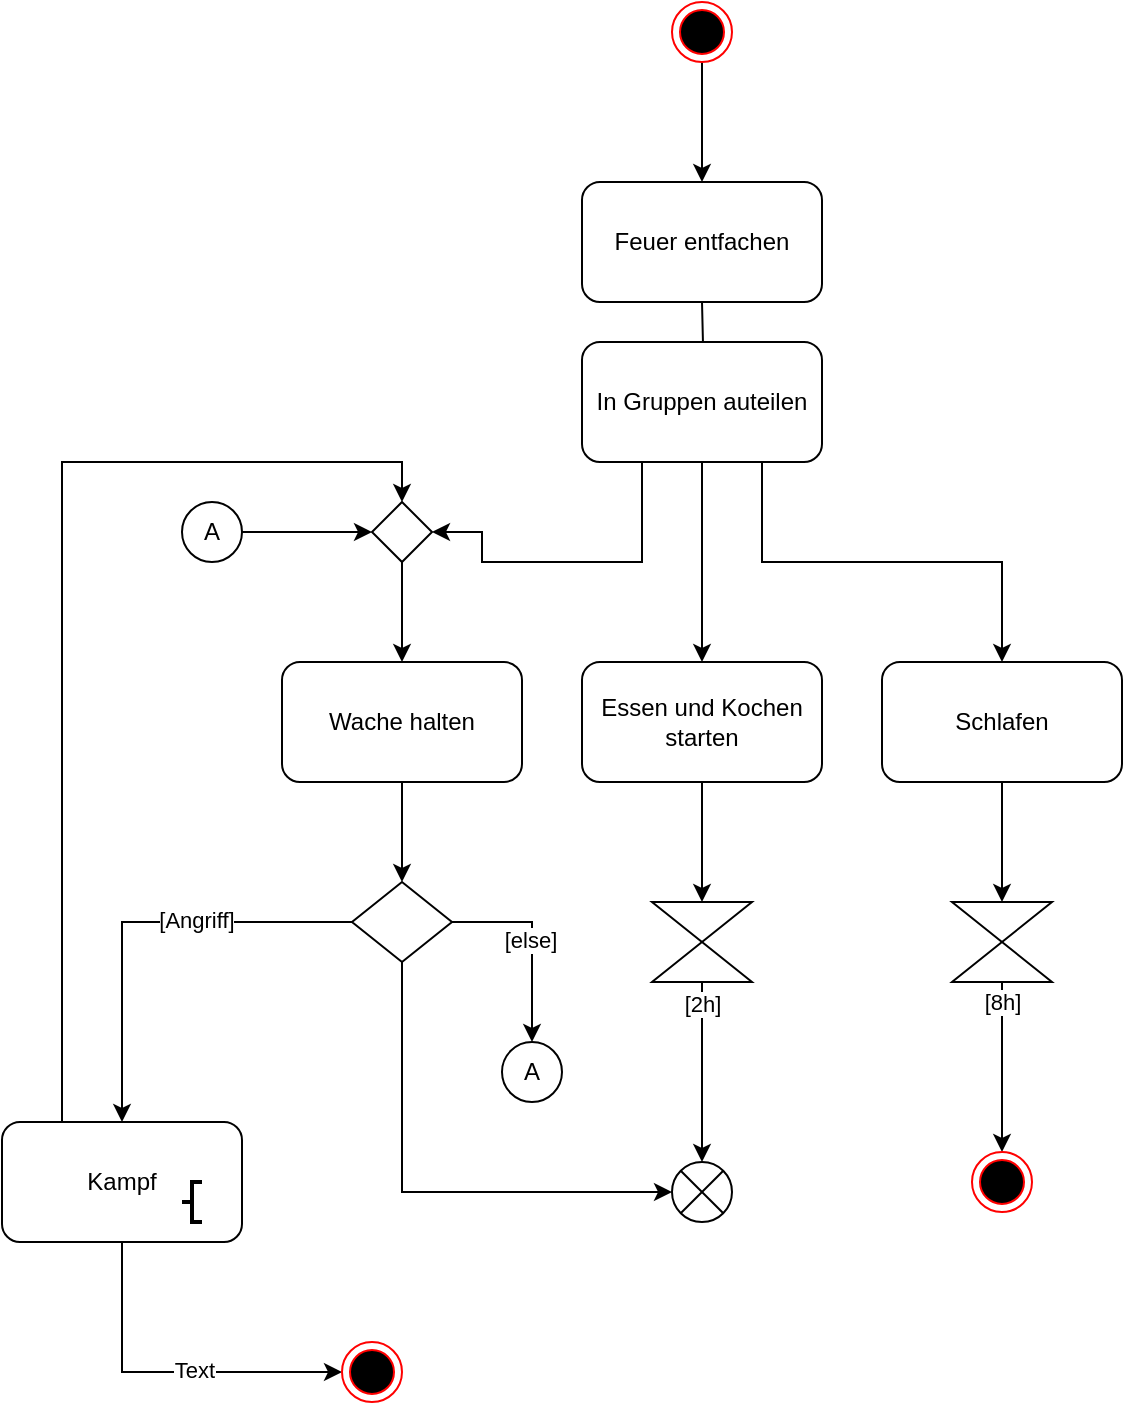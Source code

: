 <mxfile version="26.0.10">
  <diagram name="Page-1" id="5QRJnNT9HFH83C4J_uBx">
    <mxGraphModel dx="947" dy="1013" grid="1" gridSize="10" guides="1" tooltips="1" connect="1" arrows="1" fold="1" page="1" pageScale="1" pageWidth="850" pageHeight="1100" math="0" shadow="0">
      <root>
        <mxCell id="0" />
        <mxCell id="1" parent="0" />
        <mxCell id="cpbIFlqE9xeMH-dbD3og-24" value="" style="edgeStyle=orthogonalEdgeStyle;rounded=0;orthogonalLoop=1;jettySize=auto;html=1;" edge="1" parent="1" target="cpbIFlqE9xeMH-dbD3og-4">
          <mxGeometry relative="1" as="geometry">
            <mxPoint x="560" y="250" as="sourcePoint" />
          </mxGeometry>
        </mxCell>
        <mxCell id="cpbIFlqE9xeMH-dbD3og-6" style="edgeStyle=orthogonalEdgeStyle;rounded=0;orthogonalLoop=1;jettySize=auto;html=1;exitX=0.25;exitY=1;exitDx=0;exitDy=0;entryX=1;entryY=0.5;entryDx=0;entryDy=0;" edge="1" parent="1" source="cpbIFlqE9xeMH-dbD3og-4" target="cpbIFlqE9xeMH-dbD3og-62">
          <mxGeometry relative="1" as="geometry">
            <mxPoint x="530" y="370" as="sourcePoint" />
            <mxPoint x="400" y="370" as="targetPoint" />
            <Array as="points">
              <mxPoint x="530" y="380" />
              <mxPoint x="450" y="380" />
              <mxPoint x="450" y="365" />
            </Array>
          </mxGeometry>
        </mxCell>
        <mxCell id="cpbIFlqE9xeMH-dbD3og-11" style="edgeStyle=orthogonalEdgeStyle;rounded=0;orthogonalLoop=1;jettySize=auto;html=1;exitX=0.5;exitY=1;exitDx=0;exitDy=0;" edge="1" parent="1" source="cpbIFlqE9xeMH-dbD3og-4" target="cpbIFlqE9xeMH-dbD3og-8">
          <mxGeometry relative="1" as="geometry">
            <mxPoint x="560" y="370" as="sourcePoint" />
          </mxGeometry>
        </mxCell>
        <mxCell id="cpbIFlqE9xeMH-dbD3og-13" style="edgeStyle=orthogonalEdgeStyle;rounded=0;orthogonalLoop=1;jettySize=auto;html=1;exitX=0.75;exitY=1;exitDx=0;exitDy=0;" edge="1" parent="1" source="cpbIFlqE9xeMH-dbD3og-4" target="cpbIFlqE9xeMH-dbD3og-12">
          <mxGeometry relative="1" as="geometry">
            <mxPoint x="580" y="380" as="sourcePoint" />
          </mxGeometry>
        </mxCell>
        <mxCell id="cpbIFlqE9xeMH-dbD3og-4" value="In Gruppen auteilen" style="rounded=1;whiteSpace=wrap;html=1;" vertex="1" parent="1">
          <mxGeometry x="500" y="270" width="120" height="60" as="geometry" />
        </mxCell>
        <mxCell id="cpbIFlqE9xeMH-dbD3og-15" style="edgeStyle=orthogonalEdgeStyle;rounded=0;orthogonalLoop=1;jettySize=auto;html=1;exitX=0.5;exitY=1;exitDx=0;exitDy=0;entryX=0.5;entryY=0;entryDx=0;entryDy=0;" edge="1" parent="1" source="cpbIFlqE9xeMH-dbD3og-7">
          <mxGeometry relative="1" as="geometry">
            <mxPoint x="410" y="540" as="targetPoint" />
          </mxGeometry>
        </mxCell>
        <mxCell id="cpbIFlqE9xeMH-dbD3og-7" value="Wache halten" style="rounded=1;whiteSpace=wrap;html=1;" vertex="1" parent="1">
          <mxGeometry x="350" y="430" width="120" height="60" as="geometry" />
        </mxCell>
        <mxCell id="cpbIFlqE9xeMH-dbD3og-36" style="edgeStyle=orthogonalEdgeStyle;rounded=0;orthogonalLoop=1;jettySize=auto;html=1;exitX=0.5;exitY=1;exitDx=0;exitDy=0;" edge="1" parent="1" source="cpbIFlqE9xeMH-dbD3og-8" target="cpbIFlqE9xeMH-dbD3og-33">
          <mxGeometry relative="1" as="geometry" />
        </mxCell>
        <mxCell id="cpbIFlqE9xeMH-dbD3og-8" value="Essen und Kochen&lt;div&gt;starten&lt;/div&gt;" style="rounded=1;whiteSpace=wrap;html=1;" vertex="1" parent="1">
          <mxGeometry x="500" y="430" width="120" height="60" as="geometry" />
        </mxCell>
        <mxCell id="cpbIFlqE9xeMH-dbD3og-38" style="edgeStyle=orthogonalEdgeStyle;rounded=0;orthogonalLoop=1;jettySize=auto;html=1;exitX=0.5;exitY=1;exitDx=0;exitDy=0;entryX=0.5;entryY=0;entryDx=0;entryDy=0;" edge="1" parent="1" source="cpbIFlqE9xeMH-dbD3og-12" target="cpbIFlqE9xeMH-dbD3og-37">
          <mxGeometry relative="1" as="geometry" />
        </mxCell>
        <mxCell id="cpbIFlqE9xeMH-dbD3og-12" value="Schlafen" style="rounded=1;whiteSpace=wrap;html=1;" vertex="1" parent="1">
          <mxGeometry x="650" y="430" width="120" height="60" as="geometry" />
        </mxCell>
        <mxCell id="cpbIFlqE9xeMH-dbD3og-19" style="edgeStyle=orthogonalEdgeStyle;rounded=0;orthogonalLoop=1;jettySize=auto;html=1;exitX=0;exitY=0.5;exitDx=0;exitDy=0;entryX=0.5;entryY=0;entryDx=0;entryDy=0;" edge="1" parent="1" source="cpbIFlqE9xeMH-dbD3og-16" target="cpbIFlqE9xeMH-dbD3og-21">
          <mxGeometry relative="1" as="geometry">
            <mxPoint x="330" y="560" as="targetPoint" />
          </mxGeometry>
        </mxCell>
        <mxCell id="cpbIFlqE9xeMH-dbD3og-48" value="[Angriff]" style="edgeLabel;html=1;align=center;verticalAlign=middle;resizable=0;points=[];" vertex="1" connectable="0" parent="cpbIFlqE9xeMH-dbD3og-19">
          <mxGeometry x="-0.274" y="-1" relative="1" as="geometry">
            <mxPoint as="offset" />
          </mxGeometry>
        </mxCell>
        <mxCell id="cpbIFlqE9xeMH-dbD3og-20" style="edgeStyle=orthogonalEdgeStyle;rounded=0;orthogonalLoop=1;jettySize=auto;html=1;exitX=0.5;exitY=1;exitDx=0;exitDy=0;entryX=0;entryY=0.5;entryDx=0;entryDy=0;" edge="1" parent="1" source="cpbIFlqE9xeMH-dbD3og-16" target="cpbIFlqE9xeMH-dbD3og-39">
          <mxGeometry relative="1" as="geometry">
            <mxPoint x="410" y="620" as="targetPoint" />
          </mxGeometry>
        </mxCell>
        <mxCell id="cpbIFlqE9xeMH-dbD3og-44" style="edgeStyle=orthogonalEdgeStyle;rounded=0;orthogonalLoop=1;jettySize=auto;html=1;exitX=1;exitY=0.5;exitDx=0;exitDy=0;entryX=0.5;entryY=0;entryDx=0;entryDy=0;" edge="1" parent="1" source="cpbIFlqE9xeMH-dbD3og-16" target="cpbIFlqE9xeMH-dbD3og-68">
          <mxGeometry relative="1" as="geometry">
            <mxPoint x="477.5" y="610" as="targetPoint" />
          </mxGeometry>
        </mxCell>
        <mxCell id="cpbIFlqE9xeMH-dbD3og-47" value="[else]" style="edgeLabel;html=1;align=center;verticalAlign=middle;resizable=0;points=[];" vertex="1" connectable="0" parent="cpbIFlqE9xeMH-dbD3og-44">
          <mxGeometry x="-0.016" y="-1" relative="1" as="geometry">
            <mxPoint as="offset" />
          </mxGeometry>
        </mxCell>
        <mxCell id="cpbIFlqE9xeMH-dbD3og-16" value="" style="rhombus;whiteSpace=wrap;html=1;" vertex="1" parent="1">
          <mxGeometry x="385" y="540" width="50" height="40" as="geometry" />
        </mxCell>
        <mxCell id="cpbIFlqE9xeMH-dbD3og-54" style="edgeStyle=orthogonalEdgeStyle;rounded=0;orthogonalLoop=1;jettySize=auto;html=1;exitX=0.5;exitY=1;exitDx=0;exitDy=0;entryX=0;entryY=0.5;entryDx=0;entryDy=0;" edge="1" parent="1" source="cpbIFlqE9xeMH-dbD3og-21" target="cpbIFlqE9xeMH-dbD3og-53">
          <mxGeometry relative="1" as="geometry" />
        </mxCell>
        <mxCell id="cpbIFlqE9xeMH-dbD3og-55" value="Text" style="edgeLabel;html=1;align=center;verticalAlign=middle;resizable=0;points=[];" vertex="1" connectable="0" parent="cpbIFlqE9xeMH-dbD3og-54">
          <mxGeometry x="0.152" y="1" relative="1" as="geometry">
            <mxPoint as="offset" />
          </mxGeometry>
        </mxCell>
        <mxCell id="cpbIFlqE9xeMH-dbD3og-67" style="edgeStyle=orthogonalEdgeStyle;rounded=0;orthogonalLoop=1;jettySize=auto;html=1;exitX=0.25;exitY=0;exitDx=0;exitDy=0;entryX=0.5;entryY=0;entryDx=0;entryDy=0;" edge="1" parent="1" source="cpbIFlqE9xeMH-dbD3og-21" target="cpbIFlqE9xeMH-dbD3og-62">
          <mxGeometry relative="1" as="geometry" />
        </mxCell>
        <mxCell id="cpbIFlqE9xeMH-dbD3og-21" value="Kampf" style="whiteSpace=wrap;html=1;rounded=1;" vertex="1" parent="1">
          <mxGeometry x="210" y="660" width="120" height="60" as="geometry" />
        </mxCell>
        <mxCell id="cpbIFlqE9xeMH-dbD3og-29" style="edgeStyle=orthogonalEdgeStyle;rounded=0;orthogonalLoop=1;jettySize=auto;html=1;exitX=0.5;exitY=1;exitDx=0;exitDy=0;entryX=0.5;entryY=0;entryDx=0;entryDy=0;" edge="1" parent="1" source="cpbIFlqE9xeMH-dbD3og-28">
          <mxGeometry relative="1" as="geometry">
            <mxPoint x="560" y="190" as="targetPoint" />
          </mxGeometry>
        </mxCell>
        <mxCell id="cpbIFlqE9xeMH-dbD3og-28" value="" style="ellipse;html=1;shape=endState;fillColor=#000000;strokeColor=#ff0000;" vertex="1" parent="1">
          <mxGeometry x="545" y="100" width="30" height="30" as="geometry" />
        </mxCell>
        <mxCell id="cpbIFlqE9xeMH-dbD3og-30" value="Feuer entfachen" style="rounded=1;whiteSpace=wrap;html=1;" vertex="1" parent="1">
          <mxGeometry x="500" y="190" width="120" height="60" as="geometry" />
        </mxCell>
        <mxCell id="cpbIFlqE9xeMH-dbD3og-40" style="edgeStyle=orthogonalEdgeStyle;rounded=0;orthogonalLoop=1;jettySize=auto;html=1;exitX=0.5;exitY=1;exitDx=0;exitDy=0;entryX=0.5;entryY=0;entryDx=0;entryDy=0;" edge="1" parent="1" source="cpbIFlqE9xeMH-dbD3og-33" target="cpbIFlqE9xeMH-dbD3og-39">
          <mxGeometry relative="1" as="geometry" />
        </mxCell>
        <mxCell id="cpbIFlqE9xeMH-dbD3og-52" value="[2h]" style="edgeLabel;html=1;align=center;verticalAlign=middle;resizable=0;points=[];" vertex="1" connectable="0" parent="cpbIFlqE9xeMH-dbD3og-40">
          <mxGeometry x="-0.372" y="1" relative="1" as="geometry">
            <mxPoint x="-1" y="-18" as="offset" />
          </mxGeometry>
        </mxCell>
        <mxCell id="cpbIFlqE9xeMH-dbD3og-33" value="" style="shape=collate;whiteSpace=wrap;html=1;" vertex="1" parent="1">
          <mxGeometry x="535" y="550" width="50" height="40" as="geometry" />
        </mxCell>
        <mxCell id="cpbIFlqE9xeMH-dbD3og-41" style="edgeStyle=orthogonalEdgeStyle;rounded=0;orthogonalLoop=1;jettySize=auto;html=1;exitX=0.5;exitY=1;exitDx=0;exitDy=0;" edge="1" parent="1" source="cpbIFlqE9xeMH-dbD3og-37" target="cpbIFlqE9xeMH-dbD3og-50">
          <mxGeometry relative="1" as="geometry">
            <mxPoint x="710" y="670" as="targetPoint" />
          </mxGeometry>
        </mxCell>
        <mxCell id="cpbIFlqE9xeMH-dbD3og-51" value="[8h]" style="edgeLabel;html=1;align=center;verticalAlign=middle;resizable=0;points=[];" vertex="1" connectable="0" parent="cpbIFlqE9xeMH-dbD3og-41">
          <mxGeometry x="0.079" y="-2" relative="1" as="geometry">
            <mxPoint x="2" y="-36" as="offset" />
          </mxGeometry>
        </mxCell>
        <mxCell id="cpbIFlqE9xeMH-dbD3og-37" value="" style="shape=collate;whiteSpace=wrap;html=1;" vertex="1" parent="1">
          <mxGeometry x="685" y="550" width="50" height="40" as="geometry" />
        </mxCell>
        <mxCell id="cpbIFlqE9xeMH-dbD3og-39" value="" style="shape=sumEllipse;perimeter=ellipsePerimeter;whiteSpace=wrap;html=1;backgroundOutline=1;" vertex="1" parent="1">
          <mxGeometry x="545" y="680" width="30" height="30" as="geometry" />
        </mxCell>
        <mxCell id="cpbIFlqE9xeMH-dbD3og-49" value="" style="strokeWidth=2;html=1;shape=mxgraph.flowchart.annotation_2;align=left;labelPosition=right;pointerEvents=1;" vertex="1" parent="1">
          <mxGeometry x="300" y="690" width="10" height="20" as="geometry" />
        </mxCell>
        <mxCell id="cpbIFlqE9xeMH-dbD3og-50" value="" style="ellipse;html=1;shape=endState;fillColor=#000000;strokeColor=#ff0000;" vertex="1" parent="1">
          <mxGeometry x="695" y="675" width="30" height="30" as="geometry" />
        </mxCell>
        <mxCell id="cpbIFlqE9xeMH-dbD3og-53" value="" style="ellipse;html=1;shape=endState;fillColor=#000000;strokeColor=#ff0000;" vertex="1" parent="1">
          <mxGeometry x="380" y="770" width="30" height="30" as="geometry" />
        </mxCell>
        <mxCell id="cpbIFlqE9xeMH-dbD3og-63" style="edgeStyle=orthogonalEdgeStyle;rounded=0;orthogonalLoop=1;jettySize=auto;html=1;exitX=0.5;exitY=1;exitDx=0;exitDy=0;" edge="1" parent="1" source="cpbIFlqE9xeMH-dbD3og-62" target="cpbIFlqE9xeMH-dbD3og-7">
          <mxGeometry relative="1" as="geometry" />
        </mxCell>
        <mxCell id="cpbIFlqE9xeMH-dbD3og-62" value="" style="rhombus;whiteSpace=wrap;html=1;" vertex="1" parent="1">
          <mxGeometry x="395" y="350" width="30" height="30" as="geometry" />
        </mxCell>
        <mxCell id="cpbIFlqE9xeMH-dbD3og-66" style="edgeStyle=orthogonalEdgeStyle;rounded=0;orthogonalLoop=1;jettySize=auto;html=1;exitX=1;exitY=0.5;exitDx=0;exitDy=0;entryX=0;entryY=0.5;entryDx=0;entryDy=0;" edge="1" parent="1" source="cpbIFlqE9xeMH-dbD3og-64" target="cpbIFlqE9xeMH-dbD3og-62">
          <mxGeometry relative="1" as="geometry" />
        </mxCell>
        <mxCell id="cpbIFlqE9xeMH-dbD3og-64" value="A" style="ellipse;whiteSpace=wrap;html=1;aspect=fixed;" vertex="1" parent="1">
          <mxGeometry x="300" y="350" width="30" height="30" as="geometry" />
        </mxCell>
        <mxCell id="cpbIFlqE9xeMH-dbD3og-68" value="A" style="ellipse;whiteSpace=wrap;html=1;aspect=fixed;" vertex="1" parent="1">
          <mxGeometry x="460" y="620" width="30" height="30" as="geometry" />
        </mxCell>
      </root>
    </mxGraphModel>
  </diagram>
</mxfile>
